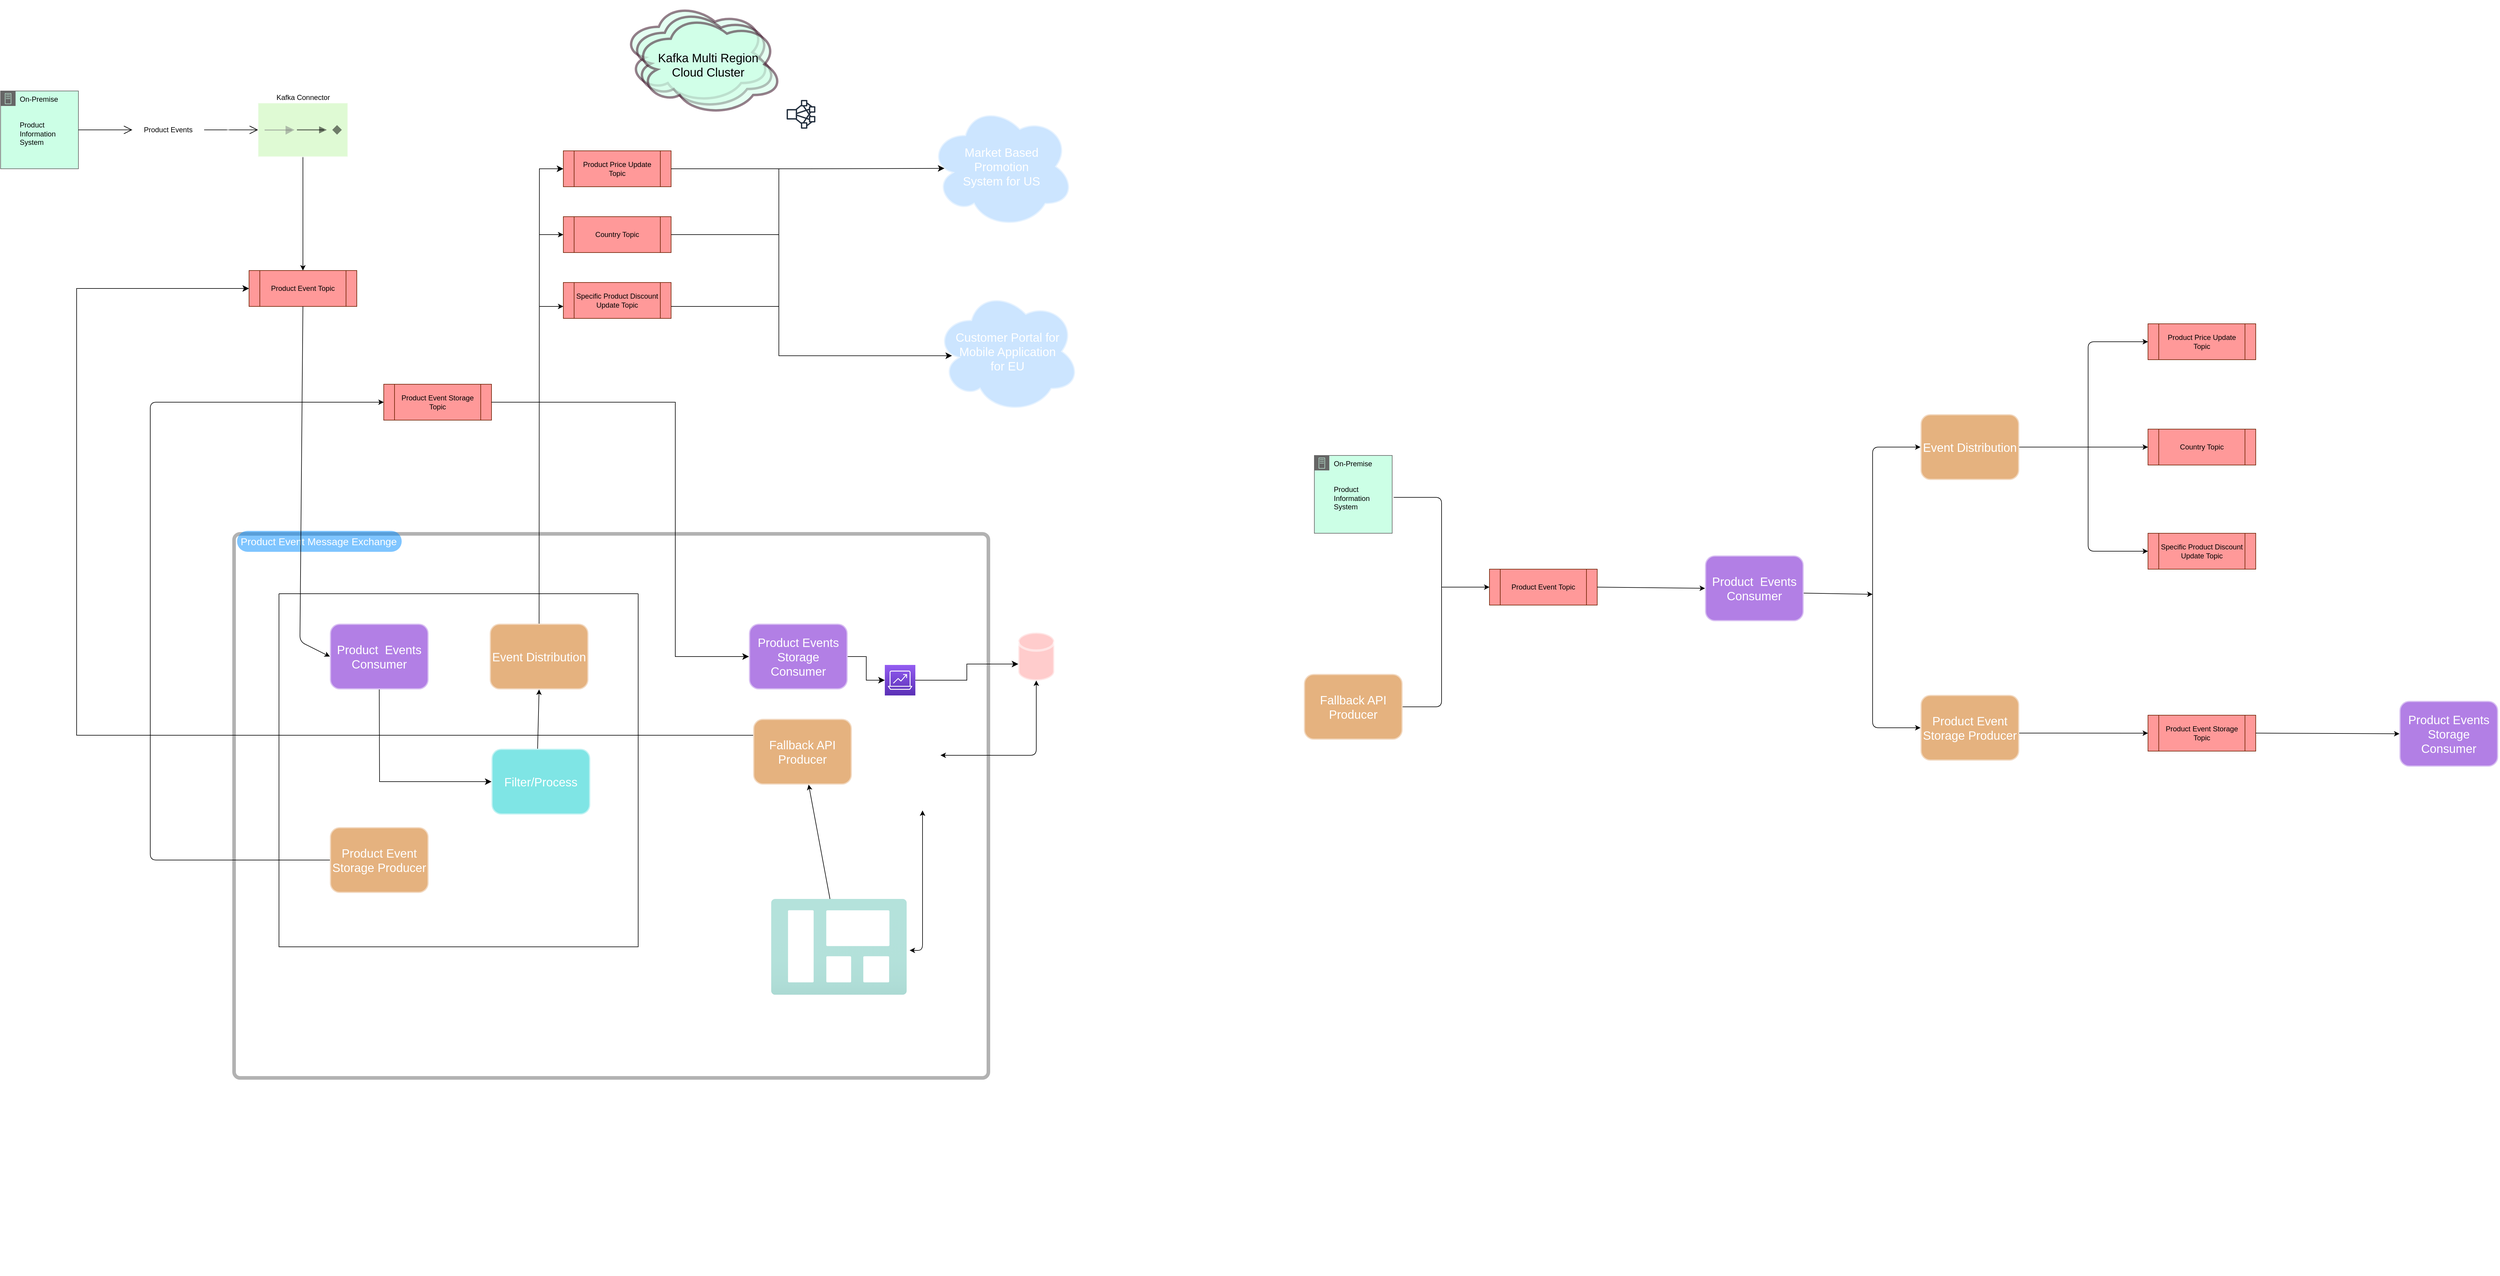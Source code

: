 <mxfile>
    <diagram id="uANaRyVnENU8rbYE1F0S" name="Page-1">
        <mxGraphModel dx="4815" dy="2160" grid="1" gridSize="10" guides="1" tooltips="1" connect="1" arrows="1" fold="1" page="1" pageScale="1" pageWidth="10000" pageHeight="10000" math="0" shadow="0">
            <root>
                <mxCell id="0"/>
                <mxCell id="1" parent="0"/>
                <mxCell id="26" value="" style="shape=mxgraph.mockup.containers.marginRect;rectMarginTop=10;strokeColor=#666666;strokeWidth=6;dashed=0;rounded=1;arcSize=5;recursiveResize=0;shadow=0;glass=0;sketch=0;fontSize=12;opacity=50;fontStyle=1;flipV=0;flipH=0;" parent="1" vertex="1">
                    <mxGeometry x="663" y="971" width="1260" height="919" as="geometry"/>
                </mxCell>
                <mxCell id="27" value="Product Event Message Exchange" style="shape=rect;strokeColor=none;fillColor=#008cff;strokeWidth=1;dashed=0;rounded=1;arcSize=50;fontColor=#ffffff;fontSize=17;spacing=2;spacingTop=-2;align=left;autosize=1;spacingLeft=4;resizeWidth=0;resizeHeight=0;perimeter=none;shadow=0;glass=0;sketch=0;opacity=50;" parent="26" vertex="1">
                    <mxGeometry x="5" y="5" width="275" height="35" as="geometry"/>
                </mxCell>
                <mxCell id="70" value="Distribution Server" style="swimlane;startSize=0;fontColor=#FFFFFF;container=0;verticalAlign=bottom;labelPosition=center;verticalLabelPosition=top;align=center;fontSize=20;" parent="26" vertex="1">
                    <mxGeometry x="75" y="110" width="600" height="590" as="geometry"/>
                </mxCell>
                <mxCell id="72" value="&lt;font color=&quot;#ffffff&quot;&gt;Product&amp;nbsp; Events Consumer&lt;/font&gt;" style="rounded=1;whiteSpace=wrap;html=1;shadow=0;glass=0;sketch=0;fillStyle=solid;strokeColor=#FFFFFF;strokeWidth=4;fontSize=20;fontColor=#000000;fillColor=#6600CC;opacity=50;" parent="70" vertex="1">
                    <mxGeometry x="85" y="50" width="165" height="110" as="geometry"/>
                </mxCell>
                <mxCell id="79" value="&lt;font color=&quot;#ffffff&quot;&gt;Product Event Storage Producer&lt;/font&gt;" style="rounded=1;whiteSpace=wrap;html=1;shadow=0;glass=0;sketch=0;fillStyle=solid;strokeColor=#FFFFFF;strokeWidth=4;fontSize=20;fontColor=#000000;fillColor=#CC6600;opacity=50;" parent="70" vertex="1">
                    <mxGeometry x="85" y="390" width="165" height="110" as="geometry"/>
                </mxCell>
                <mxCell id="81" value="&lt;font color=&quot;#ffffff&quot;&gt;Filter/Process&lt;/font&gt;" style="rounded=1;whiteSpace=wrap;html=1;shadow=0;glass=0;sketch=0;fillStyle=solid;strokeColor=#FFFFFF;strokeWidth=4;fontSize=20;fontColor=#000000;fillColor=#00CCCC;opacity=50;" parent="70" vertex="1">
                    <mxGeometry x="355" y="259" width="165" height="110" as="geometry"/>
                </mxCell>
                <mxCell id="84" value="" style="edgeStyle=elbowEdgeStyle;elbow=horizontal;endArrow=classic;html=1;curved=0;rounded=0;endSize=8;startSize=8;fontSize=20;fontColor=#FFFFFF;exitX=0.5;exitY=1;exitDx=0;exitDy=0;entryX=0;entryY=0.5;entryDx=0;entryDy=0;" parent="70" source="72" target="81" edge="1">
                    <mxGeometry width="50" height="50" relative="1" as="geometry">
                        <mxPoint x="515" y="230" as="sourcePoint"/>
                        <mxPoint x="565" y="180" as="targetPoint"/>
                        <Array as="points">
                            <mxPoint x="168" y="310"/>
                        </Array>
                    </mxGeometry>
                </mxCell>
                <mxCell id="109" value="&lt;font color=&quot;#ffffff&quot;&gt;Event Distribution&lt;/font&gt;" style="rounded=1;whiteSpace=wrap;html=1;shadow=0;glass=0;sketch=0;fillStyle=solid;strokeColor=#FFFFFF;strokeWidth=4;fontSize=20;fontColor=#000000;fillColor=#CC6600;opacity=50;" parent="70" vertex="1">
                    <mxGeometry x="352" y="50" width="165" height="110" as="geometry"/>
                </mxCell>
                <mxCell id="111" value="" style="endArrow=classic;html=1;fontSize=20;fontColor=#000000;entryX=0.5;entryY=1;entryDx=0;entryDy=0;" parent="70" target="109" edge="1">
                    <mxGeometry width="50" height="50" relative="1" as="geometry">
                        <mxPoint x="432" y="259" as="sourcePoint"/>
                        <mxPoint x="482" y="209" as="targetPoint"/>
                    </mxGeometry>
                </mxCell>
                <mxCell id="89" value="Webserver" style="swimlane;startSize=0;rounded=0;shadow=0;glass=0;sketch=0;fillStyle=solid;strokeColor=#FFFFFF;strokeWidth=4;fontSize=20;fontColor=#FFFFFF;fillColor=#FF9999;opacity=50;container=0;labelPosition=center;verticalLabelPosition=top;align=center;verticalAlign=bottom;" parent="26" vertex="1">
                    <mxGeometry x="800" y="110" width="380" height="360" as="geometry"/>
                </mxCell>
                <mxCell id="90" value="&lt;font color=&quot;#ffffff&quot;&gt;Product Events Storage Consumer&lt;/font&gt;" style="rounded=1;whiteSpace=wrap;html=1;shadow=0;glass=0;sketch=0;fillStyle=solid;strokeColor=#FFFFFF;strokeWidth=4;fontSize=20;fontColor=#000000;fillColor=#6600CC;opacity=50;" parent="89" vertex="1">
                    <mxGeometry x="60" y="50" width="165" height="110" as="geometry"/>
                </mxCell>
                <mxCell id="130" value="&lt;font color=&quot;#ffffff&quot;&gt;Fallback API Producer&lt;/font&gt;" style="rounded=1;whiteSpace=wrap;html=1;shadow=0;glass=0;sketch=0;fillStyle=solid;strokeColor=#FFFFFF;strokeWidth=4;fontSize=20;fontColor=#000000;fillColor=#CC6600;opacity=50;" vertex="1" parent="89">
                    <mxGeometry x="67" y="209" width="165" height="110" as="geometry"/>
                </mxCell>
                <mxCell id="96" value="Webapp" style="aspect=fixed;html=1;points=[];align=center;image;fontSize=20;image=img/lib/azure2/general/Dashboard.svg;rounded=0;shadow=0;glass=0;sketch=0;fillStyle=solid;strokeColor=#FFFFFF;strokeWidth=4;fontColor=#FFFFFF;fillColor=#FF9999;opacity=50;labelPosition=center;verticalLabelPosition=top;verticalAlign=bottom;" parent="26" vertex="1">
                    <mxGeometry x="897" y="620" width="226.67" height="160" as="geometry"/>
                </mxCell>
                <mxCell id="98" value="" style="endArrow=classic;startArrow=classic;html=1;fontSize=20;fontColor=#FFFFFF;exitX=1.021;exitY=0.537;exitDx=0;exitDy=0;exitPerimeter=0;entryX=0.921;entryY=1.006;entryDx=0;entryDy=0;entryPerimeter=0;" parent="26" source="96" target="89" edge="1">
                    <mxGeometry width="50" height="50" relative="1" as="geometry">
                        <mxPoint x="840" y="470" as="sourcePoint"/>
                        <mxPoint x="890" y="420" as="targetPoint"/>
                        <Array as="points">
                            <mxPoint x="1150" y="706"/>
                        </Array>
                    </mxGeometry>
                </mxCell>
                <mxCell id="135" value="" style="endArrow=classic;html=1;" edge="1" parent="26" source="96" target="130">
                    <mxGeometry width="50" height="50" relative="1" as="geometry">
                        <mxPoint x="657" y="519" as="sourcePoint"/>
                        <mxPoint x="707" y="469" as="targetPoint"/>
                    </mxGeometry>
                </mxCell>
                <mxCell id="140" value="&lt;font color=&quot;#ffffff&quot;&gt;Analytics&lt;/font&gt;" style="sketch=0;points=[[0,0,0],[0.25,0,0],[0.5,0,0],[0.75,0,0],[1,0,0],[0,1,0],[0.25,1,0],[0.5,1,0],[0.75,1,0],[1,1,0],[0,0.25,0],[0,0.5,0],[0,0.75,0],[1,0.25,0],[1,0.5,0],[1,0.75,0]];outlineConnect=0;fontColor=#232F3E;gradientColor=#945DF2;gradientDirection=north;fillColor=#5A30B5;strokeColor=#ffffff;dashed=0;verticalLabelPosition=bottom;verticalAlign=top;align=center;html=1;fontSize=12;fontStyle=0;aspect=fixed;shape=mxgraph.aws4.resourceIcon;resIcon=mxgraph.aws4.analytics;" vertex="1" parent="26">
                    <mxGeometry x="1087" y="229" width="51" height="51" as="geometry"/>
                </mxCell>
                <mxCell id="92" value="" style="edgeStyle=elbowEdgeStyle;elbow=horizontal;endArrow=classic;html=1;curved=0;rounded=0;endSize=8;startSize=8;fontSize=20;fontColor=#FFFFFF;entryX=0;entryY=0.5;entryDx=0;entryDy=0;entryPerimeter=0;exitX=1;exitY=0.5;exitDx=0;exitDy=0;" parent="26" source="90" target="140" edge="1">
                    <mxGeometry width="50" height="50" relative="1" as="geometry">
                        <mxPoint x="840" y="460" as="sourcePoint"/>
                        <mxPoint x="890" y="410" as="targetPoint"/>
                    </mxGeometry>
                </mxCell>
                <mxCell id="2" value="On-Premise&lt;br&gt;&lt;br&gt;&lt;br&gt;Product Information System" style="sketch=0;outlineConnect=0;gradientColor=none;html=1;whiteSpace=wrap;fontSize=12;fontStyle=0;shape=mxgraph.aws4.group;grIcon=mxgraph.aws4.group_on_premise;strokeColor=#666666;fillColor=#CCFFE6;verticalAlign=top;align=left;spacingLeft=30;dashed=0;gradientDirection=north;fillStyle=solid;fontColor=#000000;" parent="1" vertex="1">
                    <mxGeometry x="273" y="241" width="130" height="130" as="geometry"/>
                </mxCell>
                <mxCell id="68" style="edgeStyle=none;html=1;exitX=0.5;exitY=1;exitDx=0;exitDy=0;exitPerimeter=0;entryX=0.5;entryY=0;entryDx=0;entryDy=0;fontColor=#FFFFFF;" parent="1" source="11" target="54" edge="1">
                    <mxGeometry relative="1" as="geometry"/>
                </mxCell>
                <mxCell id="11" value="Kafka Connector" style="fillColor=#c0f5a9;dashed=0;outlineConnect=0;strokeWidth=2;html=1;align=center;fontSize=12;verticalLabelPosition=top;verticalAlign=bottom;shape=mxgraph.eip.event_driven_consumer;rounded=0;shadow=0;glass=0;sketch=0;strokeColor=#FFFFFF;opacity=50;fontStyle=0;labelPosition=center;" parent="1" vertex="1">
                    <mxGeometry x="703" y="261" width="150" height="90" as="geometry"/>
                </mxCell>
                <mxCell id="19" value="Product Events" style="html=1;shape=mxgraph.sysml.isStream;whiteSpace=wrap;align=center;rounded=0;shadow=0;glass=0;sketch=0;strokeColor=#FFFFFF;strokeWidth=1;fontSize=12;opacity=50;" parent="1" vertex="1">
                    <mxGeometry x="493" y="276" width="120" height="60" as="geometry"/>
                </mxCell>
                <mxCell id="20" value="" style="edgeStyle=elbowEdgeStyle;html=1;elbow=horizontal;startArrow=open;rounded=0;endArrow=none;exitX=0;exitY=0.5;startSize=12;fontSize=12;" parent="1" source="19" edge="1">
                    <mxGeometry relative="1" as="geometry">
                        <mxPoint x="403" y="306" as="targetPoint"/>
                    </mxGeometry>
                </mxCell>
                <mxCell id="21" value="" style="edgeStyle=elbowEdgeStyle;html=1;elbow=vertical;endArrow=open;rounded=0;entryX=0;entryY=0.5;endSize=12;fontSize=12;" parent="1" source="19" edge="1">
                    <mxGeometry relative="1" as="geometry">
                        <mxPoint x="703" y="306" as="targetPoint"/>
                    </mxGeometry>
                </mxCell>
                <mxCell id="51" value="Kafka" style="swimlane;startSize=0;fontColor=#FFFFFF;container=0;fillColor=#6600CC;strokeColor=#FFFFFF;glass=0;rounded=0;shadow=0;fillStyle=solid;strokeWidth=4;opacity=50;fontSize=20;labelPosition=center;verticalLabelPosition=top;align=center;verticalAlign=bottom;" parent="1" vertex="1">
                    <mxGeometry x="653" y="211" width="1010" height="680" as="geometry"/>
                </mxCell>
                <mxCell id="53" value="" style="sketch=0;outlineConnect=0;fontColor=#232F3E;gradientColor=none;strokeColor=#232F3E;fillColor=#ffffff;dashed=0;verticalLabelPosition=bottom;verticalAlign=top;align=center;html=1;fontSize=12;fontStyle=0;aspect=fixed;shape=mxgraph.aws4.resourceIcon;resIcon=mxgraph.aws4.cluster;" parent="51" vertex="1">
                    <mxGeometry x="927" y="39" width="60" height="60" as="geometry"/>
                </mxCell>
                <mxCell id="54" value="Product Event Topic" style="shape=process;whiteSpace=wrap;html=1;backgroundOutline=1;fontColor=#000000;fillColor=#FF9999;strokeColor=#6D1F00;" parent="51" vertex="1">
                    <mxGeometry x="35" y="330" width="180" height="60" as="geometry"/>
                </mxCell>
                <mxCell id="64" value="Product Price Update Topic" style="shape=process;whiteSpace=wrap;html=1;backgroundOutline=1;fontColor=#000000;fillColor=#FF9999;strokeColor=#6D1F00;" parent="51" vertex="1">
                    <mxGeometry x="560" y="130" width="180" height="60" as="geometry"/>
                </mxCell>
                <mxCell id="65" value="Country Topic" style="shape=process;whiteSpace=wrap;html=1;backgroundOutline=1;fontColor=#000000;fillColor=#FF9999;strokeColor=#6D1F00;" parent="51" vertex="1">
                    <mxGeometry x="560" y="240" width="180" height="60" as="geometry"/>
                </mxCell>
                <mxCell id="66" value="Specific Product Discount Update Topic" style="shape=process;whiteSpace=wrap;html=1;backgroundOutline=1;fontColor=#000000;fillColor=#FF9999;strokeColor=#6D1F00;" parent="51" vertex="1">
                    <mxGeometry x="560" y="350" width="180" height="60" as="geometry"/>
                </mxCell>
                <mxCell id="74" value="Product Event Storage&lt;br&gt;Topic" style="shape=process;whiteSpace=wrap;html=1;backgroundOutline=1;fontColor=#000000;fillColor=#FF9999;strokeColor=#6D1F00;" parent="51" vertex="1">
                    <mxGeometry x="260" y="520" width="180" height="60" as="geometry"/>
                </mxCell>
                <mxCell id="87" value="" style="endArrow=classic;html=1;fontSize=20;fontColor=#FFFFFF;" parent="51" edge="1">
                    <mxGeometry width="50" height="50" relative="1" as="geometry">
                        <mxPoint x="520" y="270" as="sourcePoint"/>
                        <mxPoint x="560" y="270" as="targetPoint"/>
                    </mxGeometry>
                </mxCell>
                <mxCell id="88" value="" style="endArrow=classic;html=1;fontSize=20;fontColor=#FFFFFF;" parent="51" edge="1">
                    <mxGeometry width="50" height="50" relative="1" as="geometry">
                        <mxPoint x="520" y="390" as="sourcePoint"/>
                        <mxPoint x="560" y="390" as="targetPoint"/>
                    </mxGeometry>
                </mxCell>
                <mxCell id="107" value="" style="endArrow=none;html=1;fontSize=20;fontColor=#FFFFFF;" parent="51" edge="1">
                    <mxGeometry width="50" height="50" relative="1" as="geometry">
                        <mxPoint x="740" y="270" as="sourcePoint"/>
                        <mxPoint x="920" y="270" as="targetPoint"/>
                    </mxGeometry>
                </mxCell>
                <mxCell id="108" value="" style="endArrow=none;html=1;fontSize=20;fontColor=#FFFFFF;" parent="51" edge="1">
                    <mxGeometry width="50" height="50" relative="1" as="geometry">
                        <mxPoint x="740" y="390" as="sourcePoint"/>
                        <mxPoint x="920" y="390" as="targetPoint"/>
                    </mxGeometry>
                </mxCell>
                <mxCell id="73" style="edgeStyle=none;html=1;exitX=0.5;exitY=1;exitDx=0;exitDy=0;entryX=0;entryY=0.5;entryDx=0;entryDy=0;fontSize=20;fontColor=#FFFFFF;" parent="1" source="54" target="72" edge="1">
                    <mxGeometry relative="1" as="geometry">
                        <Array as="points">
                            <mxPoint x="773" y="1161"/>
                        </Array>
                    </mxGeometry>
                </mxCell>
                <mxCell id="80" style="edgeStyle=none;html=1;exitX=0;exitY=0.5;exitDx=0;exitDy=0;entryX=0;entryY=0.5;entryDx=0;entryDy=0;fontSize=20;fontColor=#FFFFFF;" parent="1" source="79" target="74" edge="1">
                    <mxGeometry relative="1" as="geometry">
                        <Array as="points">
                            <mxPoint x="523" y="1526"/>
                            <mxPoint x="523" y="761"/>
                        </Array>
                    </mxGeometry>
                </mxCell>
                <mxCell id="86" value="" style="edgeStyle=elbowEdgeStyle;elbow=horizontal;endArrow=classic;html=1;curved=0;rounded=0;endSize=8;startSize=8;fontSize=20;fontColor=#FFFFFF;entryX=0;entryY=0.5;entryDx=0;entryDy=0;exitX=0.5;exitY=0;exitDx=0;exitDy=0;" parent="1" source="109" target="64" edge="1">
                    <mxGeometry width="50" height="50" relative="1" as="geometry">
                        <mxPoint x="1173" y="1100" as="sourcePoint"/>
                        <mxPoint x="1303" y="951" as="targetPoint"/>
                        <Array as="points">
                            <mxPoint x="1173" y="821"/>
                            <mxPoint x="1173" y="691"/>
                            <mxPoint x="1173" y="1131"/>
                        </Array>
                    </mxGeometry>
                </mxCell>
                <mxCell id="91" value="Database" style="shape=cylinder3;whiteSpace=wrap;html=1;boundedLbl=1;backgroundOutline=1;size=15;rounded=0;shadow=0;glass=0;sketch=0;fillStyle=solid;strokeColor=#FFFFFF;strokeWidth=4;fontSize=20;fontColor=#FFFFFF;fillColor=#FF9999;opacity=50;labelPosition=center;verticalLabelPosition=top;align=center;verticalAlign=bottom;" parent="1" vertex="1">
                    <mxGeometry x="1973" y="1146" width="60" height="80" as="geometry"/>
                </mxCell>
                <mxCell id="99" value="" style="endArrow=classic;startArrow=classic;html=1;fontSize=20;fontColor=#FFFFFF;entryX=0.5;entryY=1;entryDx=0;entryDy=0;entryPerimeter=0;exitX=1;exitY=0.75;exitDx=0;exitDy=0;" parent="1" source="89" target="91" edge="1">
                    <mxGeometry width="50" height="50" relative="1" as="geometry">
                        <mxPoint x="1503" y="1441" as="sourcePoint"/>
                        <mxPoint x="1553" y="1391" as="targetPoint"/>
                        <Array as="points">
                            <mxPoint x="2003" y="1351"/>
                        </Array>
                    </mxGeometry>
                </mxCell>
                <mxCell id="100" value="Market Based &lt;br&gt;Promotion &lt;br&gt;System for US" style="ellipse;shape=cloud;whiteSpace=wrap;html=1;rounded=0;shadow=0;glass=0;sketch=0;fillStyle=solid;strokeColor=#FFFFFF;strokeWidth=4;fontSize=20;fontColor=#FFFFFF;fillColor=#99CCFF;opacity=50;" parent="1" vertex="1">
                    <mxGeometry x="1823" y="262" width="244.33" height="210" as="geometry"/>
                </mxCell>
                <mxCell id="101" value="&lt;font style=&quot;font-size: 20px;&quot;&gt;Customer Portal for&lt;br&gt;Mobile Application&lt;br&gt;for EU&lt;/font&gt;" style="ellipse;shape=cloud;whiteSpace=wrap;html=1;rounded=0;shadow=0;glass=0;sketch=0;fillStyle=solid;strokeColor=#FFFFFF;strokeWidth=4;fontSize=20;fontColor=#FFFFFF;fillColor=#99CCFF;opacity=50;" parent="1" vertex="1">
                    <mxGeometry x="1833" y="571" width="244.33" height="210" as="geometry"/>
                </mxCell>
                <mxCell id="102" value="" style="edgeStyle=elbowEdgeStyle;elbow=horizontal;endArrow=classic;html=1;curved=0;rounded=0;endSize=8;startSize=8;fontSize=20;fontColor=#FFFFFF;entryX=0.109;entryY=0.516;entryDx=0;entryDy=0;entryPerimeter=0;exitX=1;exitY=0.5;exitDx=0;exitDy=0;" parent="1" source="64" target="100" edge="1">
                    <mxGeometry width="50" height="50" relative="1" as="geometry">
                        <mxPoint x="1493" y="691" as="sourcePoint"/>
                        <mxPoint x="1543" y="641" as="targetPoint"/>
                    </mxGeometry>
                </mxCell>
                <mxCell id="103" value="" style="edgeStyle=elbowEdgeStyle;elbow=horizontal;endArrow=classic;html=1;curved=0;rounded=0;endSize=8;startSize=8;fontSize=20;fontColor=#FFFFFF;entryX=0.12;entryY=0.535;entryDx=0;entryDy=0;entryPerimeter=0;" parent="1" target="101" edge="1">
                    <mxGeometry width="50" height="50" relative="1" as="geometry">
                        <mxPoint x="1583" y="371" as="sourcePoint"/>
                        <mxPoint x="1543" y="641" as="targetPoint"/>
                        <Array as="points">
                            <mxPoint x="1573" y="541"/>
                        </Array>
                    </mxGeometry>
                </mxCell>
                <mxCell id="112" value="" style="edgeStyle=elbowEdgeStyle;elbow=horizontal;endArrow=classic;html=1;curved=0;rounded=0;endSize=8;startSize=8;fontSize=20;fontColor=#000000;exitX=1;exitY=0.5;exitDx=0;exitDy=0;entryX=0;entryY=0.5;entryDx=0;entryDy=0;" parent="1" source="74" target="90" edge="1">
                    <mxGeometry width="50" height="50" relative="1" as="geometry">
                        <mxPoint x="1510" y="1050" as="sourcePoint"/>
                        <mxPoint x="1560" y="1000" as="targetPoint"/>
                        <Array as="points">
                            <mxPoint x="1400" y="950"/>
                        </Array>
                    </mxGeometry>
                </mxCell>
                <mxCell id="114" value="" style="ellipse;shape=cloud;whiteSpace=wrap;html=1;rounded=0;shadow=0;glass=0;sketch=0;fillStyle=solid;strokeColor=#33001A;strokeWidth=4;fontSize=20;fontColor=#FFFFFF;fillColor=#CCFFE6;gradientColor=none;gradientDirection=north;opacity=50;" parent="1" vertex="1">
                    <mxGeometry x="1310" y="91" width="250" height="171" as="geometry"/>
                </mxCell>
                <mxCell id="115" value="" style="ellipse;shape=cloud;whiteSpace=wrap;html=1;rounded=0;shadow=0;glass=0;sketch=0;fillStyle=solid;strokeColor=#33001A;strokeWidth=4;fontSize=20;fontColor=#FFFFFF;fillColor=#CCFFE6;gradientColor=none;gradientDirection=north;opacity=50;" parent="1" vertex="1">
                    <mxGeometry x="1320" y="101" width="250" height="171" as="geometry"/>
                </mxCell>
                <mxCell id="116" value="&lt;font color=&quot;#000000&quot;&gt;Kafka Multi Region&lt;br&gt;Cloud Cluster&lt;/font&gt;" style="ellipse;shape=cloud;whiteSpace=wrap;html=1;rounded=0;shadow=0;glass=0;sketch=0;fillStyle=solid;strokeColor=#33001A;strokeWidth=4;fontSize=20;fontColor=#FFFFFF;fillColor=#CCFFE6;gradientColor=none;gradientDirection=north;opacity=50;" parent="1" vertex="1">
                    <mxGeometry x="1330" y="111" width="250" height="171" as="geometry"/>
                </mxCell>
                <mxCell id="138" value="" style="edgeStyle=elbowEdgeStyle;elbow=horizontal;endArrow=classic;html=1;curved=0;rounded=0;endSize=8;startSize=8;entryX=0;entryY=0.5;entryDx=0;entryDy=0;exitX=0;exitY=0.25;exitDx=0;exitDy=0;" edge="1" parent="1" source="130" target="54">
                    <mxGeometry width="50" height="50" relative="1" as="geometry">
                        <mxPoint x="1520" y="1320" as="sourcePoint"/>
                        <mxPoint x="1300" y="870" as="targetPoint"/>
                        <Array as="points">
                            <mxPoint x="400" y="1320"/>
                            <mxPoint x="400" y="1000"/>
                            <mxPoint x="420" y="1310"/>
                            <mxPoint x="580" y="1730"/>
                            <mxPoint x="460" y="880"/>
                            <mxPoint x="940" y="1900"/>
                            <mxPoint x="720" y="2140"/>
                            <mxPoint x="380" y="1860"/>
                            <mxPoint x="390" y="940"/>
                        </Array>
                    </mxGeometry>
                </mxCell>
                <mxCell id="141" value="" style="edgeStyle=elbowEdgeStyle;elbow=horizontal;endArrow=classic;html=1;curved=0;rounded=0;endSize=8;startSize=8;fontSize=20;fontColor=#FFFFFF;entryX=0;entryY=0;entryDx=0;entryDy=52.5;entryPerimeter=0;exitX=1;exitY=0.5;exitDx=0;exitDy=0;startArrow=none;" edge="1" parent="1" source="140" target="91">
                    <mxGeometry width="50" height="50" relative="1" as="geometry">
                        <mxPoint x="1780" y="1230" as="sourcePoint"/>
                        <mxPoint x="2065" y="1230" as="targetPoint"/>
                    </mxGeometry>
                </mxCell>
                <mxCell id="144" value="Product Event Topic" style="shape=process;whiteSpace=wrap;html=1;backgroundOutline=1;fontColor=#000000;fillColor=#FF9999;strokeColor=#6D1F00;" vertex="1" parent="1">
                    <mxGeometry x="2760" y="1040" width="180" height="60" as="geometry"/>
                </mxCell>
                <mxCell id="145" value="&lt;font color=&quot;#ffffff&quot;&gt;Product&amp;nbsp; Events Consumer&lt;/font&gt;" style="rounded=1;whiteSpace=wrap;html=1;shadow=0;glass=0;sketch=0;fillStyle=solid;strokeColor=#FFFFFF;strokeWidth=4;fontSize=20;fontColor=#000000;fillColor=#6600CC;opacity=50;" vertex="1" parent="1">
                    <mxGeometry x="3120" y="1017" width="165" height="110" as="geometry"/>
                </mxCell>
                <mxCell id="146" value="Product Price Update Topic" style="shape=process;whiteSpace=wrap;html=1;backgroundOutline=1;fontColor=#000000;fillColor=#FF9999;strokeColor=#6D1F00;" vertex="1" parent="1">
                    <mxGeometry x="3860" y="630" width="180" height="60" as="geometry"/>
                </mxCell>
                <mxCell id="147" value="Country Topic" style="shape=process;whiteSpace=wrap;html=1;backgroundOutline=1;fontColor=#000000;fillColor=#FF9999;strokeColor=#6D1F00;" vertex="1" parent="1">
                    <mxGeometry x="3860" y="806" width="180" height="60" as="geometry"/>
                </mxCell>
                <mxCell id="148" value="Specific Product Discount Update Topic" style="shape=process;whiteSpace=wrap;html=1;backgroundOutline=1;fontColor=#000000;fillColor=#FF9999;strokeColor=#6D1F00;" vertex="1" parent="1">
                    <mxGeometry x="3860" y="980" width="180" height="60" as="geometry"/>
                </mxCell>
                <mxCell id="149" value="&lt;font color=&quot;#ffffff&quot;&gt;Event Distribution&lt;/font&gt;" style="rounded=1;whiteSpace=wrap;html=1;shadow=0;glass=0;sketch=0;fillStyle=solid;strokeColor=#FFFFFF;strokeWidth=4;fontSize=20;fontColor=#000000;fillColor=#CC6600;opacity=50;" vertex="1" parent="1">
                    <mxGeometry x="3480" y="781" width="165" height="110" as="geometry"/>
                </mxCell>
                <mxCell id="153" value="&lt;span style=&quot;color: rgb(255, 255, 255);&quot;&gt;Product Event Storage Producer&lt;/span&gt;" style="rounded=1;whiteSpace=wrap;html=1;shadow=0;glass=0;sketch=0;fillStyle=solid;strokeColor=#FFFFFF;strokeWidth=4;fontSize=20;fontColor=#000000;fillColor=#CC6600;opacity=50;" vertex="1" parent="1">
                    <mxGeometry x="3480" y="1250" width="165" height="110" as="geometry"/>
                </mxCell>
                <mxCell id="154" value="Product Event Storage&lt;br&gt;Topic" style="shape=process;whiteSpace=wrap;html=1;backgroundOutline=1;fontColor=#000000;fillColor=#FF9999;strokeColor=#6D1F00;" vertex="1" parent="1">
                    <mxGeometry x="3860" y="1284" width="180" height="60" as="geometry"/>
                </mxCell>
                <mxCell id="155" value="&lt;span style=&quot;color: rgb(255, 255, 255);&quot;&gt;Product Events Storage Consumer&lt;/span&gt;" style="rounded=1;whiteSpace=wrap;html=1;shadow=0;glass=0;sketch=0;fillStyle=solid;strokeColor=#FFFFFF;strokeWidth=4;fontSize=20;fontColor=#000000;fillColor=#6600CC;opacity=50;" vertex="1" parent="1">
                    <mxGeometry x="4280" y="1260" width="165" height="110" as="geometry"/>
                </mxCell>
                <mxCell id="156" value="&lt;font color=&quot;#ffffff&quot;&gt;Fallback API Producer&lt;/font&gt;" style="rounded=1;whiteSpace=wrap;html=1;shadow=0;glass=0;sketch=0;fillStyle=solid;strokeColor=#FFFFFF;strokeWidth=4;fontSize=20;fontColor=#000000;fillColor=#CC6600;opacity=50;" vertex="1" parent="1">
                    <mxGeometry x="2450" y="1215" width="165" height="110" as="geometry"/>
                </mxCell>
                <mxCell id="157" value="On-Premise&lt;br&gt;&lt;br&gt;&lt;br&gt;Product Information System" style="sketch=0;outlineConnect=0;gradientColor=none;html=1;whiteSpace=wrap;fontSize=12;fontStyle=0;shape=mxgraph.aws4.group;grIcon=mxgraph.aws4.group_on_premise;strokeColor=#666666;fillColor=#CCFFE6;verticalAlign=top;align=left;spacingLeft=30;dashed=0;gradientDirection=north;fillStyle=solid;fontColor=#000000;" vertex="1" parent="1">
                    <mxGeometry x="2467.5" y="850" width="130" height="130" as="geometry"/>
                </mxCell>
                <mxCell id="160" value="" style="endArrow=classic;html=1;fontColor=#FFFFFF;exitX=1;exitY=0.5;exitDx=0;exitDy=0;entryX=0;entryY=0.5;entryDx=0;entryDy=0;" edge="1" parent="1" source="144" target="145">
                    <mxGeometry width="50" height="50" relative="1" as="geometry">
                        <mxPoint x="3160" y="1170" as="sourcePoint"/>
                        <mxPoint x="3210" y="1120" as="targetPoint"/>
                    </mxGeometry>
                </mxCell>
                <mxCell id="161" value="" style="endArrow=classic;html=1;fontColor=#FFFFFF;entryX=0;entryY=0.5;entryDx=0;entryDy=0;" edge="1" parent="1" target="149">
                    <mxGeometry width="50" height="50" relative="1" as="geometry">
                        <mxPoint x="3400" y="1080" as="sourcePoint"/>
                        <mxPoint x="3350" y="950" as="targetPoint"/>
                        <Array as="points">
                            <mxPoint x="3400" y="836"/>
                        </Array>
                    </mxGeometry>
                </mxCell>
                <mxCell id="162" value="" style="endArrow=classic;html=1;fontColor=#FFFFFF;entryX=0;entryY=0.5;entryDx=0;entryDy=0;" edge="1" parent="1" target="153">
                    <mxGeometry width="50" height="50" relative="1" as="geometry">
                        <mxPoint x="3400" y="1080" as="sourcePoint"/>
                        <mxPoint x="3480" y="1080" as="targetPoint"/>
                        <Array as="points">
                            <mxPoint x="3400" y="1305"/>
                        </Array>
                    </mxGeometry>
                </mxCell>
                <mxCell id="163" value="" style="endArrow=classic;html=1;fontColor=#FFFFFF;entryX=0;entryY=0.5;entryDx=0;entryDy=0;" edge="1" parent="1" target="146">
                    <mxGeometry width="50" height="50" relative="1" as="geometry">
                        <mxPoint x="3760" y="836" as="sourcePoint"/>
                        <mxPoint x="3695" y="731" as="targetPoint"/>
                        <Array as="points">
                            <mxPoint x="3760" y="660"/>
                        </Array>
                    </mxGeometry>
                </mxCell>
                <mxCell id="166" value="" style="endArrow=none;html=1;fontColor=#FFFFFF;" edge="1" parent="1">
                    <mxGeometry width="50" height="50" relative="1" as="geometry">
                        <mxPoint x="2600" y="920" as="sourcePoint"/>
                        <mxPoint x="2680" y="1070" as="targetPoint"/>
                        <Array as="points">
                            <mxPoint x="2680" y="920"/>
                        </Array>
                    </mxGeometry>
                </mxCell>
                <mxCell id="167" value="" style="endArrow=none;html=1;fontColor=#FFFFFF;exitX=1;exitY=0.5;exitDx=0;exitDy=0;" edge="1" parent="1" source="156">
                    <mxGeometry width="50" height="50" relative="1" as="geometry">
                        <mxPoint x="2750" y="1260" as="sourcePoint"/>
                        <mxPoint x="2680" y="1070" as="targetPoint"/>
                        <Array as="points">
                            <mxPoint x="2680" y="1270"/>
                        </Array>
                    </mxGeometry>
                </mxCell>
                <mxCell id="168" value="" style="endArrow=classic;html=1;fontColor=#FFFFFF;entryX=0;entryY=0.5;entryDx=0;entryDy=0;" edge="1" parent="1" target="144">
                    <mxGeometry width="50" height="50" relative="1" as="geometry">
                        <mxPoint x="2680" y="1070" as="sourcePoint"/>
                        <mxPoint x="2900" y="1060" as="targetPoint"/>
                    </mxGeometry>
                </mxCell>
                <mxCell id="169" value="" style="endArrow=classic;html=1;fontColor=#FFFFFF;exitX=1;exitY=0.5;exitDx=0;exitDy=0;" edge="1" parent="1">
                    <mxGeometry width="50" height="50" relative="1" as="geometry">
                        <mxPoint x="3285" y="1080" as="sourcePoint"/>
                        <mxPoint x="3400" y="1082" as="targetPoint"/>
                    </mxGeometry>
                </mxCell>
                <mxCell id="170" value="" style="endArrow=classic;html=1;fontColor=#FFFFFF;entryX=0;entryY=0.5;entryDx=0;entryDy=0;" edge="1" parent="1" target="147">
                    <mxGeometry width="50" height="50" relative="1" as="geometry">
                        <mxPoint x="3760" y="836" as="sourcePoint"/>
                        <mxPoint x="3870" y="670" as="targetPoint"/>
                    </mxGeometry>
                </mxCell>
                <mxCell id="171" value="" style="endArrow=classic;html=1;fontColor=#FFFFFF;entryX=0;entryY=0.5;entryDx=0;entryDy=0;" edge="1" parent="1" target="148">
                    <mxGeometry width="50" height="50" relative="1" as="geometry">
                        <mxPoint x="3760" y="830" as="sourcePoint"/>
                        <mxPoint x="3860" y="1010" as="targetPoint"/>
                        <Array as="points">
                            <mxPoint x="3760" y="1010"/>
                        </Array>
                    </mxGeometry>
                </mxCell>
                <mxCell id="173" value="" style="endArrow=none;html=1;fontColor=#FFFFFF;exitX=1;exitY=0.5;exitDx=0;exitDy=0;" edge="1" parent="1" source="149">
                    <mxGeometry width="50" height="50" relative="1" as="geometry">
                        <mxPoint x="3820" y="950" as="sourcePoint"/>
                        <mxPoint x="3760" y="836" as="targetPoint"/>
                    </mxGeometry>
                </mxCell>
                <mxCell id="174" value="" style="endArrow=classic;html=1;fontColor=#FFFFFF;" edge="1" parent="1">
                    <mxGeometry width="50" height="50" relative="1" as="geometry">
                        <mxPoint x="3645" y="1313.89" as="sourcePoint"/>
                        <mxPoint x="3860" y="1314" as="targetPoint"/>
                    </mxGeometry>
                </mxCell>
                <mxCell id="175" value="" style="endArrow=classic;html=1;fontColor=#FFFFFF;entryX=0;entryY=0.5;entryDx=0;entryDy=0;" edge="1" parent="1" target="155">
                    <mxGeometry width="50" height="50" relative="1" as="geometry">
                        <mxPoint x="4040" y="1313.89" as="sourcePoint"/>
                        <mxPoint x="4255" y="1314" as="targetPoint"/>
                    </mxGeometry>
                </mxCell>
                <mxCell id="176" value="&lt;font style=&quot;font-size: 33px;&quot;&gt;Events Flow&lt;/font&gt;" style="text;strokeColor=none;fillColor=none;html=1;fontSize=24;fontStyle=1;verticalAlign=middle;align=center;fontColor=#FFFFFF;" vertex="1" parent="1">
                    <mxGeometry x="3190" y="1580" width="510" height="110" as="geometry"/>
                </mxCell>
                <mxCell id="178" value="&lt;font style=&quot;font-size: 33px;&quot;&gt;System Design&lt;/font&gt;" style="text;strokeColor=none;fillColor=none;html=1;fontSize=24;fontStyle=1;verticalAlign=middle;align=center;fontColor=#FFFFFF;" vertex="1" parent="1">
                    <mxGeometry x="830" y="2110" width="510" height="110" as="geometry"/>
                </mxCell>
            </root>
        </mxGraphModel>
    </diagram>
</mxfile>